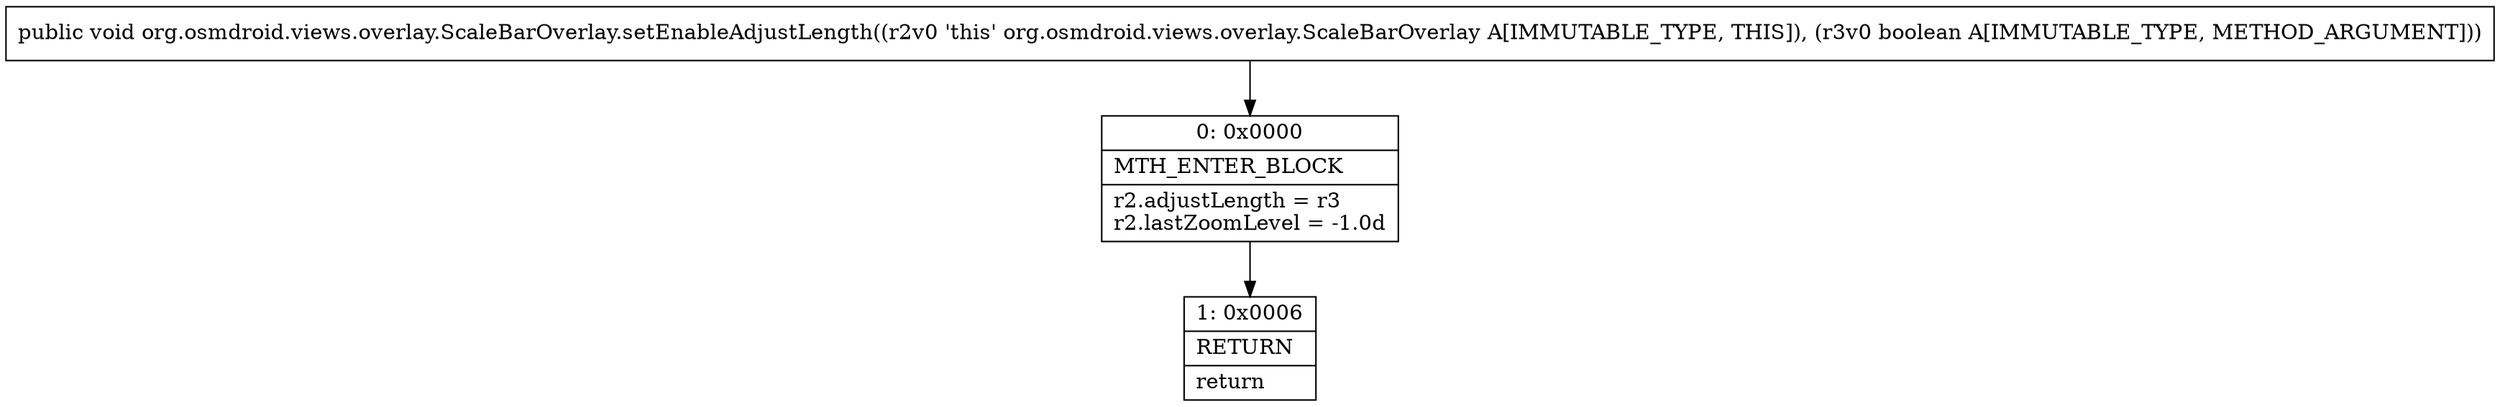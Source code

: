 digraph "CFG fororg.osmdroid.views.overlay.ScaleBarOverlay.setEnableAdjustLength(Z)V" {
Node_0 [shape=record,label="{0\:\ 0x0000|MTH_ENTER_BLOCK\l|r2.adjustLength = r3\lr2.lastZoomLevel = \-1.0d\l}"];
Node_1 [shape=record,label="{1\:\ 0x0006|RETURN\l|return\l}"];
MethodNode[shape=record,label="{public void org.osmdroid.views.overlay.ScaleBarOverlay.setEnableAdjustLength((r2v0 'this' org.osmdroid.views.overlay.ScaleBarOverlay A[IMMUTABLE_TYPE, THIS]), (r3v0 boolean A[IMMUTABLE_TYPE, METHOD_ARGUMENT])) }"];
MethodNode -> Node_0;
Node_0 -> Node_1;
}

